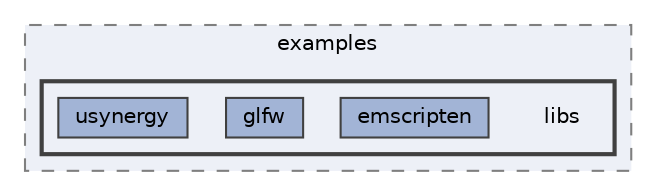 digraph "src/imgui/examples/libs"
{
 // LATEX_PDF_SIZE
  bgcolor="transparent";
  edge [fontname=Helvetica,fontsize=10,labelfontname=Helvetica,labelfontsize=10];
  node [fontname=Helvetica,fontsize=10,shape=box,height=0.2,width=0.4];
  compound=true
  subgraph clusterdir_380c04e9a2574a9ff29480c235c3e30e {
    graph [ bgcolor="#edf0f7", pencolor="grey50", label="examples", fontname=Helvetica,fontsize=10 style="filled,dashed", URL="dir_380c04e9a2574a9ff29480c235c3e30e.html",tooltip=""]
  subgraph clusterdir_bd3c40c645fd4d44e07e6ceee41906df {
    graph [ bgcolor="#edf0f7", pencolor="grey25", label="", fontname=Helvetica,fontsize=10 style="filled,bold", URL="dir_bd3c40c645fd4d44e07e6ceee41906df.html",tooltip=""]
    dir_bd3c40c645fd4d44e07e6ceee41906df [shape=plaintext, label="libs"];
  dir_f4fbb94e48ca71483ae43bdc03f62cd5 [label="emscripten", fillcolor="#a2b4d6", color="grey25", style="filled", URL="dir_f4fbb94e48ca71483ae43bdc03f62cd5.html",tooltip=""];
  dir_0c0d9411c8a82537764bf8e87ebabbc1 [label="glfw", fillcolor="#a2b4d6", color="grey25", style="filled", URL="dir_0c0d9411c8a82537764bf8e87ebabbc1.html",tooltip=""];
  dir_07a3bb2fb65115561bb51786132f4848 [label="usynergy", fillcolor="#a2b4d6", color="grey25", style="filled", URL="dir_07a3bb2fb65115561bb51786132f4848.html",tooltip=""];
  }
  }
}
